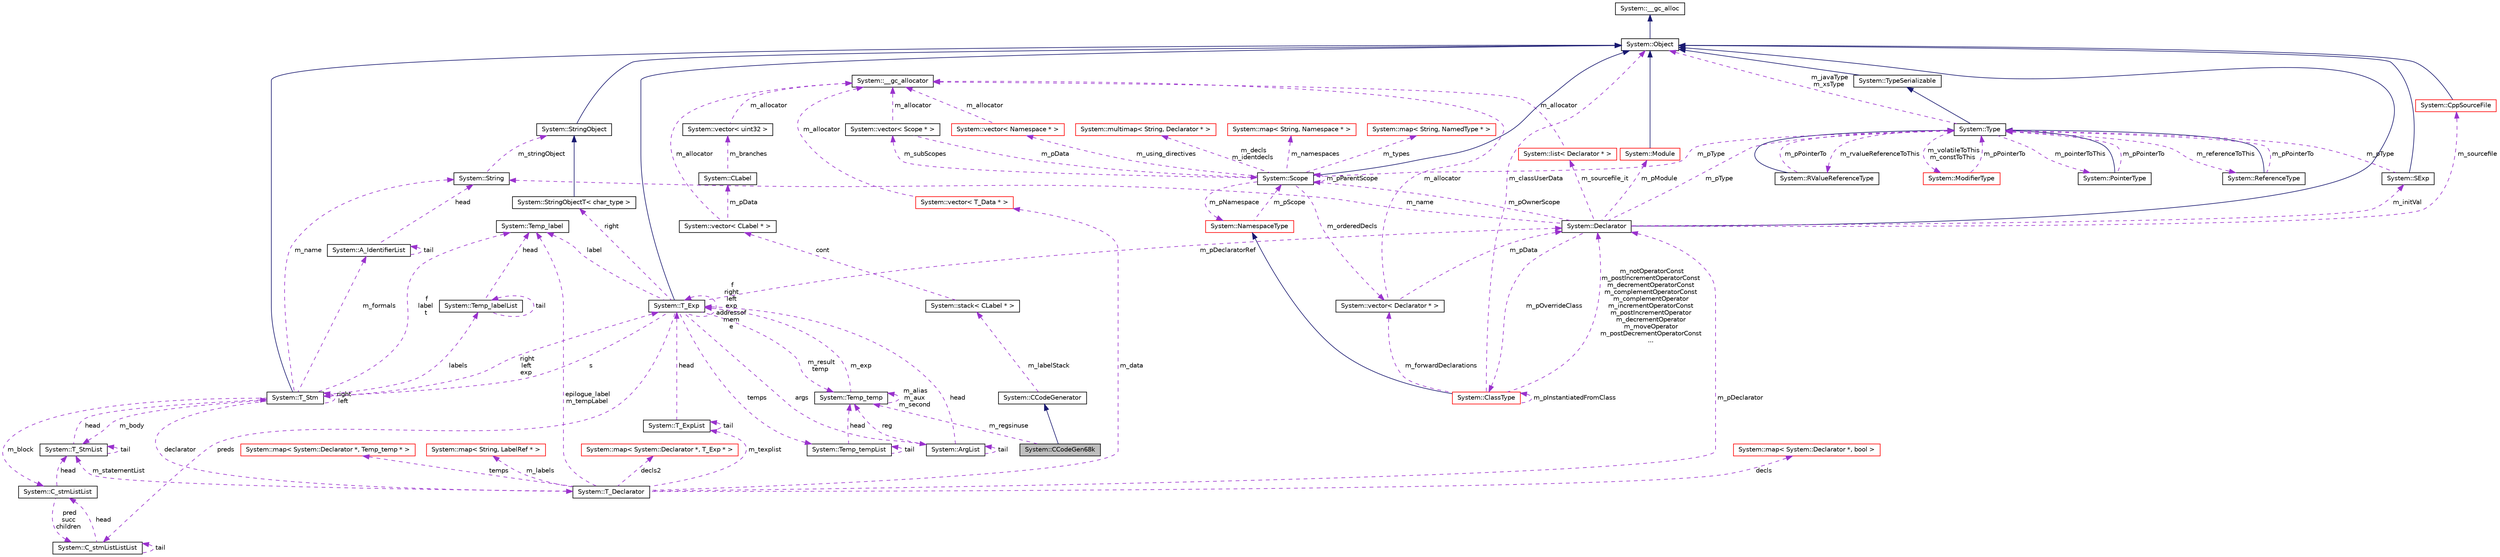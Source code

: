 digraph G
{
  edge [fontname="Helvetica",fontsize="10",labelfontname="Helvetica",labelfontsize="10"];
  node [fontname="Helvetica",fontsize="10",shape=record];
  Node1 [label="System::CCodeGen68k",height=0.2,width=0.4,color="black", fillcolor="grey75", style="filled" fontcolor="black"];
  Node2 -> Node1 [dir="back",color="midnightblue",fontsize="10",style="solid",fontname="Helvetica"];
  Node2 [label="System::CCodeGenerator",height=0.2,width=0.4,color="black", fillcolor="white", style="filled",URL="$class_system_1_1_c_code_generator.html"];
  Node3 -> Node2 [dir="back",color="darkorchid3",fontsize="10",style="dashed",label=" m_labelStack" ,fontname="Helvetica"];
  Node3 [label="System::stack\< CLabel * \>",height=0.2,width=0.4,color="black", fillcolor="white", style="filled",URL="$class_system_1_1stack.html"];
  Node4 -> Node3 [dir="back",color="darkorchid3",fontsize="10",style="dashed",label=" cont" ,fontname="Helvetica"];
  Node4 [label="System::vector\< CLabel * \>",height=0.2,width=0.4,color="black", fillcolor="white", style="filled",URL="$class_system_1_1vector.html"];
  Node5 -> Node4 [dir="back",color="darkorchid3",fontsize="10",style="dashed",label=" m_allocator" ,fontname="Helvetica"];
  Node5 [label="System::__gc_allocator",height=0.2,width=0.4,color="black", fillcolor="white", style="filled",URL="$class_system_1_1____gc__allocator.html"];
  Node6 -> Node4 [dir="back",color="darkorchid3",fontsize="10",style="dashed",label=" m_pData" ,fontname="Helvetica"];
  Node6 [label="System::CLabel",height=0.2,width=0.4,color="black", fillcolor="white", style="filled",URL="$class_system_1_1_c_label.html"];
  Node7 -> Node6 [dir="back",color="darkorchid3",fontsize="10",style="dashed",label=" m_branches" ,fontname="Helvetica"];
  Node7 [label="System::vector\< uint32 \>",height=0.2,width=0.4,color="black", fillcolor="white", style="filled",URL="$class_system_1_1vector.html"];
  Node5 -> Node7 [dir="back",color="darkorchid3",fontsize="10",style="dashed",label=" m_allocator" ,fontname="Helvetica"];
  Node8 -> Node1 [dir="back",color="darkorchid3",fontsize="10",style="dashed",label=" m_regsinuse" ,fontname="Helvetica"];
  Node8 [label="System::Temp_temp",height=0.2,width=0.4,color="black", fillcolor="white", style="filled",URL="$class_system_1_1_temp__temp.html"];
  Node8 -> Node8 [dir="back",color="darkorchid3",fontsize="10",style="dashed",label=" m_alias\nm_aux\nm_second" ,fontname="Helvetica"];
  Node9 -> Node8 [dir="back",color="darkorchid3",fontsize="10",style="dashed",label=" m_exp" ,fontname="Helvetica"];
  Node9 [label="System::T_Exp",height=0.2,width=0.4,color="black", fillcolor="white", style="filled",URL="$class_system_1_1_t___exp.html"];
  Node10 -> Node9 [dir="back",color="midnightblue",fontsize="10",style="solid",fontname="Helvetica"];
  Node10 [label="System::Object",height=0.2,width=0.4,color="black", fillcolor="white", style="filled",URL="$class_system_1_1_object.html"];
  Node11 -> Node10 [dir="back",color="midnightblue",fontsize="10",style="solid",fontname="Helvetica"];
  Node11 [label="System::__gc_alloc",height=0.2,width=0.4,color="black", fillcolor="white", style="filled",URL="$class_system_1_1____gc__alloc.html"];
  Node12 -> Node9 [dir="back",color="darkorchid3",fontsize="10",style="dashed",label=" preds" ,fontname="Helvetica"];
  Node12 [label="System::C_stmListListList",height=0.2,width=0.4,color="black", fillcolor="white", style="filled",URL="$class_system_1_1_c__stm_list_list_list.html"];
  Node12 -> Node12 [dir="back",color="darkorchid3",fontsize="10",style="dashed",label=" tail" ,fontname="Helvetica"];
  Node13 -> Node12 [dir="back",color="darkorchid3",fontsize="10",style="dashed",label=" head" ,fontname="Helvetica"];
  Node13 [label="System::C_stmListList",height=0.2,width=0.4,color="black", fillcolor="white", style="filled",URL="$class_system_1_1_c__stm_list_list.html"];
  Node12 -> Node13 [dir="back",color="darkorchid3",fontsize="10",style="dashed",label=" pred\nsucc\nchildren" ,fontname="Helvetica"];
  Node14 -> Node13 [dir="back",color="darkorchid3",fontsize="10",style="dashed",label=" head" ,fontname="Helvetica"];
  Node14 [label="System::T_StmList",height=0.2,width=0.4,color="black", fillcolor="white", style="filled",URL="$class_system_1_1_t___stm_list.html"];
  Node15 -> Node14 [dir="back",color="darkorchid3",fontsize="10",style="dashed",label=" head" ,fontname="Helvetica"];
  Node15 [label="System::T_Stm",height=0.2,width=0.4,color="black", fillcolor="white", style="filled",URL="$class_system_1_1_t___stm.html"];
  Node10 -> Node15 [dir="back",color="midnightblue",fontsize="10",style="solid",fontname="Helvetica"];
  Node15 -> Node15 [dir="back",color="darkorchid3",fontsize="10",style="dashed",label=" right\nleft" ,fontname="Helvetica"];
  Node14 -> Node15 [dir="back",color="darkorchid3",fontsize="10",style="dashed",label=" m_body" ,fontname="Helvetica"];
  Node16 -> Node15 [dir="back",color="darkorchid3",fontsize="10",style="dashed",label=" labels" ,fontname="Helvetica"];
  Node16 [label="System::Temp_labelList",height=0.2,width=0.4,color="black", fillcolor="white", style="filled",URL="$struct_system_1_1_temp__label_list.html"];
  Node16 -> Node16 [dir="back",color="darkorchid3",fontsize="10",style="dashed",label=" tail" ,fontname="Helvetica"];
  Node17 -> Node16 [dir="back",color="darkorchid3",fontsize="10",style="dashed",label=" head" ,fontname="Helvetica"];
  Node17 [label="System::Temp_label",height=0.2,width=0.4,color="black", fillcolor="white", style="filled",URL="$class_system_1_1_temp__label.html"];
  Node17 -> Node15 [dir="back",color="darkorchid3",fontsize="10",style="dashed",label=" f\nlabel\nt" ,fontname="Helvetica"];
  Node18 -> Node15 [dir="back",color="darkorchid3",fontsize="10",style="dashed",label=" declarator" ,fontname="Helvetica"];
  Node18 [label="System::T_Declarator",height=0.2,width=0.4,color="black", fillcolor="white", style="filled",URL="$class_system_1_1_t___declarator.html"];
  Node19 -> Node18 [dir="back",color="darkorchid3",fontsize="10",style="dashed",label=" decls" ,fontname="Helvetica"];
  Node19 [label="System::map\< System::Declarator *, bool \>",height=0.2,width=0.4,color="red", fillcolor="white", style="filled",URL="$class_system_1_1map.html"];
  Node20 -> Node18 [dir="back",color="darkorchid3",fontsize="10",style="dashed",label=" m_texplist" ,fontname="Helvetica"];
  Node20 [label="System::T_ExpList",height=0.2,width=0.4,color="black", fillcolor="white", style="filled",URL="$class_system_1_1_t___exp_list.html"];
  Node20 -> Node20 [dir="back",color="darkorchid3",fontsize="10",style="dashed",label=" tail" ,fontname="Helvetica"];
  Node9 -> Node20 [dir="back",color="darkorchid3",fontsize="10",style="dashed",label=" head" ,fontname="Helvetica"];
  Node14 -> Node18 [dir="back",color="darkorchid3",fontsize="10",style="dashed",label=" m_statementList" ,fontname="Helvetica"];
  Node17 -> Node18 [dir="back",color="darkorchid3",fontsize="10",style="dashed",label=" epilogue_label\nm_tempLabel" ,fontname="Helvetica"];
  Node21 -> Node18 [dir="back",color="darkorchid3",fontsize="10",style="dashed",label=" m_pDeclarator" ,fontname="Helvetica"];
  Node21 [label="System::Declarator",height=0.2,width=0.4,color="black", fillcolor="white", style="filled",URL="$class_system_1_1_declarator.html"];
  Node10 -> Node21 [dir="back",color="midnightblue",fontsize="10",style="solid",fontname="Helvetica"];
  Node22 -> Node21 [dir="back",color="darkorchid3",fontsize="10",style="dashed",label=" m_pType" ,fontname="Helvetica"];
  Node22 [label="System::Type",height=0.2,width=0.4,color="black", fillcolor="white", style="filled",URL="$class_system_1_1_type.html"];
  Node23 -> Node22 [dir="back",color="midnightblue",fontsize="10",style="solid",fontname="Helvetica"];
  Node23 [label="System::TypeSerializable",height=0.2,width=0.4,color="black", fillcolor="white", style="filled",URL="$class_system_1_1_type_serializable.html"];
  Node10 -> Node23 [dir="back",color="midnightblue",fontsize="10",style="solid",fontname="Helvetica"];
  Node24 -> Node22 [dir="back",color="darkorchid3",fontsize="10",style="dashed",label=" m_pointerToThis" ,fontname="Helvetica"];
  Node24 [label="System::PointerType",height=0.2,width=0.4,color="black", fillcolor="white", style="filled",URL="$class_system_1_1_pointer_type.html"];
  Node22 -> Node24 [dir="back",color="midnightblue",fontsize="10",style="solid",fontname="Helvetica"];
  Node22 -> Node24 [dir="back",color="darkorchid3",fontsize="10",style="dashed",label=" m_pPointerTo" ,fontname="Helvetica"];
  Node25 -> Node22 [dir="back",color="darkorchid3",fontsize="10",style="dashed",label=" m_referenceToThis" ,fontname="Helvetica"];
  Node25 [label="System::ReferenceType",height=0.2,width=0.4,color="black", fillcolor="white", style="filled",URL="$class_system_1_1_reference_type.html"];
  Node22 -> Node25 [dir="back",color="midnightblue",fontsize="10",style="solid",fontname="Helvetica"];
  Node22 -> Node25 [dir="back",color="darkorchid3",fontsize="10",style="dashed",label=" m_pPointerTo" ,fontname="Helvetica"];
  Node26 -> Node22 [dir="back",color="darkorchid3",fontsize="10",style="dashed",label=" m_rvalueReferenceToThis" ,fontname="Helvetica"];
  Node26 [label="System::RValueReferenceType",height=0.2,width=0.4,color="black", fillcolor="white", style="filled",URL="$class_system_1_1_r_value_reference_type.html"];
  Node22 -> Node26 [dir="back",color="midnightblue",fontsize="10",style="solid",fontname="Helvetica"];
  Node22 -> Node26 [dir="back",color="darkorchid3",fontsize="10",style="dashed",label=" m_pPointerTo" ,fontname="Helvetica"];
  Node27 -> Node22 [dir="back",color="darkorchid3",fontsize="10",style="dashed",label=" m_volatileToThis\nm_constToThis" ,fontname="Helvetica"];
  Node27 [label="System::ModifierType",height=0.2,width=0.4,color="red", fillcolor="white", style="filled",URL="$class_system_1_1_modifier_type.html"];
  Node22 -> Node27 [dir="back",color="darkorchid3",fontsize="10",style="dashed",label=" m_pPointerTo" ,fontname="Helvetica"];
  Node10 -> Node22 [dir="back",color="darkorchid3",fontsize="10",style="dashed",label=" m_javaType\nm_xsType" ,fontname="Helvetica"];
  Node28 -> Node21 [dir="back",color="darkorchid3",fontsize="10",style="dashed",label=" m_pOwnerScope" ,fontname="Helvetica"];
  Node28 [label="System::Scope",height=0.2,width=0.4,color="black", fillcolor="white", style="filled",URL="$class_system_1_1_scope.html"];
  Node10 -> Node28 [dir="back",color="midnightblue",fontsize="10",style="solid",fontname="Helvetica"];
  Node22 -> Node28 [dir="back",color="darkorchid3",fontsize="10",style="dashed",label=" m_pType" ,fontname="Helvetica"];
  Node29 -> Node28 [dir="back",color="darkorchid3",fontsize="10",style="dashed",label=" m_subScopes" ,fontname="Helvetica"];
  Node29 [label="System::vector\< Scope * \>",height=0.2,width=0.4,color="black", fillcolor="white", style="filled",URL="$class_system_1_1vector.html"];
  Node28 -> Node29 [dir="back",color="darkorchid3",fontsize="10",style="dashed",label=" m_pData" ,fontname="Helvetica"];
  Node5 -> Node29 [dir="back",color="darkorchid3",fontsize="10",style="dashed",label=" m_allocator" ,fontname="Helvetica"];
  Node28 -> Node28 [dir="back",color="darkorchid3",fontsize="10",style="dashed",label=" m_pParentScope" ,fontname="Helvetica"];
  Node30 -> Node28 [dir="back",color="darkorchid3",fontsize="10",style="dashed",label=" m_decls\nm_identdecls" ,fontname="Helvetica"];
  Node30 [label="System::multimap\< String, Declarator * \>",height=0.2,width=0.4,color="red", fillcolor="white", style="filled",URL="$class_system_1_1multimap.html"];
  Node31 -> Node28 [dir="back",color="darkorchid3",fontsize="10",style="dashed",label=" m_pNamespace" ,fontname="Helvetica"];
  Node31 [label="System::NamespaceType",height=0.2,width=0.4,color="red", fillcolor="white", style="filled",URL="$class_system_1_1_namespace_type.html"];
  Node28 -> Node31 [dir="back",color="darkorchid3",fontsize="10",style="dashed",label=" m_pScope" ,fontname="Helvetica"];
  Node32 -> Node28 [dir="back",color="darkorchid3",fontsize="10",style="dashed",label=" m_namespaces" ,fontname="Helvetica"];
  Node32 [label="System::map\< String, Namespace * \>",height=0.2,width=0.4,color="red", fillcolor="white", style="filled",URL="$class_system_1_1map.html"];
  Node33 -> Node28 [dir="back",color="darkorchid3",fontsize="10",style="dashed",label=" m_using_directives" ,fontname="Helvetica"];
  Node33 [label="System::vector\< Namespace * \>",height=0.2,width=0.4,color="red", fillcolor="white", style="filled",URL="$class_system_1_1vector.html"];
  Node5 -> Node33 [dir="back",color="darkorchid3",fontsize="10",style="dashed",label=" m_allocator" ,fontname="Helvetica"];
  Node34 -> Node28 [dir="back",color="darkorchid3",fontsize="10",style="dashed",label=" m_orderedDecls" ,fontname="Helvetica"];
  Node34 [label="System::vector\< Declarator * \>",height=0.2,width=0.4,color="black", fillcolor="white", style="filled",URL="$class_system_1_1vector.html"];
  Node5 -> Node34 [dir="back",color="darkorchid3",fontsize="10",style="dashed",label=" m_allocator" ,fontname="Helvetica"];
  Node21 -> Node34 [dir="back",color="darkorchid3",fontsize="10",style="dashed",label=" m_pData" ,fontname="Helvetica"];
  Node35 -> Node28 [dir="back",color="darkorchid3",fontsize="10",style="dashed",label=" m_types" ,fontname="Helvetica"];
  Node35 [label="System::map\< String, NamedType * \>",height=0.2,width=0.4,color="red", fillcolor="white", style="filled",URL="$class_system_1_1map.html"];
  Node36 -> Node21 [dir="back",color="darkorchid3",fontsize="10",style="dashed",label=" m_initVal" ,fontname="Helvetica"];
  Node36 [label="System::SExp",height=0.2,width=0.4,color="black", fillcolor="white", style="filled",URL="$class_system_1_1_s_exp.html"];
  Node10 -> Node36 [dir="back",color="midnightblue",fontsize="10",style="solid",fontname="Helvetica"];
  Node22 -> Node36 [dir="back",color="darkorchid3",fontsize="10",style="dashed",label=" m_pType" ,fontname="Helvetica"];
  Node37 -> Node21 [dir="back",color="darkorchid3",fontsize="10",style="dashed",label=" m_sourcefile" ,fontname="Helvetica"];
  Node37 [label="System::CppSourceFile",height=0.2,width=0.4,color="red", fillcolor="white", style="filled",URL="$class_system_1_1_cpp_source_file.html"];
  Node10 -> Node37 [dir="back",color="midnightblue",fontsize="10",style="solid",fontname="Helvetica"];
  Node38 -> Node21 [dir="back",color="darkorchid3",fontsize="10",style="dashed",label=" m_pOverrideClass" ,fontname="Helvetica"];
  Node38 [label="System::ClassType",height=0.2,width=0.4,color="red", fillcolor="white", style="filled",URL="$class_system_1_1_class_type.html"];
  Node31 -> Node38 [dir="back",color="midnightblue",fontsize="10",style="solid",fontname="Helvetica"];
  Node21 -> Node38 [dir="back",color="darkorchid3",fontsize="10",style="dashed",label=" m_notOperatorConst\nm_postIncrementOperatorConst\nm_decrementOperatorConst\nm_complementOperatorConst\nm_complementOperator\nm_incrementOperatorConst\nm_postIncrementOperator\nm_decrementOperator\nm_moveOperator\nm_postDecrementOperatorConst\n..." ,fontname="Helvetica"];
  Node38 -> Node38 [dir="back",color="darkorchid3",fontsize="10",style="dashed",label=" m_pInstantiatedFromClass" ,fontname="Helvetica"];
  Node10 -> Node38 [dir="back",color="darkorchid3",fontsize="10",style="dashed",label=" m_classUserData" ,fontname="Helvetica"];
  Node34 -> Node38 [dir="back",color="darkorchid3",fontsize="10",style="dashed",label=" m_forwardDeclarations" ,fontname="Helvetica"];
  Node39 -> Node21 [dir="back",color="darkorchid3",fontsize="10",style="dashed",label=" m_name" ,fontname="Helvetica"];
  Node39 [label="System::String",height=0.2,width=0.4,color="black", fillcolor="white", style="filled",URL="$class_system_1_1_string.html"];
  Node40 -> Node39 [dir="back",color="darkorchid3",fontsize="10",style="dashed",label=" m_stringObject" ,fontname="Helvetica"];
  Node40 [label="System::StringObject",height=0.2,width=0.4,color="black", fillcolor="white", style="filled",URL="$class_system_1_1_string_object.html"];
  Node10 -> Node40 [dir="back",color="midnightblue",fontsize="10",style="solid",fontname="Helvetica"];
  Node41 -> Node21 [dir="back",color="darkorchid3",fontsize="10",style="dashed",label=" m_pModule" ,fontname="Helvetica"];
  Node41 [label="System::Module",height=0.2,width=0.4,color="red", fillcolor="white", style="filled",URL="$class_system_1_1_module.html"];
  Node10 -> Node41 [dir="back",color="midnightblue",fontsize="10",style="solid",fontname="Helvetica"];
  Node42 -> Node21 [dir="back",color="darkorchid3",fontsize="10",style="dashed",label=" m_sourcefile_it" ,fontname="Helvetica"];
  Node42 [label="System::list\< Declarator * \>",height=0.2,width=0.4,color="red", fillcolor="white", style="filled",URL="$class_system_1_1list.html"];
  Node5 -> Node42 [dir="back",color="darkorchid3",fontsize="10",style="dashed",label=" m_allocator" ,fontname="Helvetica"];
  Node43 -> Node18 [dir="back",color="darkorchid3",fontsize="10",style="dashed",label=" temps" ,fontname="Helvetica"];
  Node43 [label="System::map\< System::Declarator *, Temp_temp * \>",height=0.2,width=0.4,color="red", fillcolor="white", style="filled",URL="$class_system_1_1map.html"];
  Node44 -> Node18 [dir="back",color="darkorchid3",fontsize="10",style="dashed",label=" m_data" ,fontname="Helvetica"];
  Node44 [label="System::vector\< T_Data * \>",height=0.2,width=0.4,color="red", fillcolor="white", style="filled",URL="$class_system_1_1vector.html"];
  Node5 -> Node44 [dir="back",color="darkorchid3",fontsize="10",style="dashed",label=" m_allocator" ,fontname="Helvetica"];
  Node45 -> Node18 [dir="back",color="darkorchid3",fontsize="10",style="dashed",label=" m_labels" ,fontname="Helvetica"];
  Node45 [label="System::map\< String, LabelRef * \>",height=0.2,width=0.4,color="red", fillcolor="white", style="filled",URL="$class_system_1_1map.html"];
  Node46 -> Node18 [dir="back",color="darkorchid3",fontsize="10",style="dashed",label=" decls2" ,fontname="Helvetica"];
  Node46 [label="System::map\< System::Declarator *, T_Exp * \>",height=0.2,width=0.4,color="red", fillcolor="white", style="filled",URL="$class_system_1_1map.html"];
  Node9 -> Node15 [dir="back",color="darkorchid3",fontsize="10",style="dashed",label=" right\nleft\nexp" ,fontname="Helvetica"];
  Node47 -> Node15 [dir="back",color="darkorchid3",fontsize="10",style="dashed",label=" m_formals" ,fontname="Helvetica"];
  Node47 [label="System::A_IdentifierList",height=0.2,width=0.4,color="black", fillcolor="white", style="filled",URL="$class_system_1_1_a___identifier_list.html"];
  Node47 -> Node47 [dir="back",color="darkorchid3",fontsize="10",style="dashed",label=" tail" ,fontname="Helvetica"];
  Node39 -> Node47 [dir="back",color="darkorchid3",fontsize="10",style="dashed",label=" head" ,fontname="Helvetica"];
  Node39 -> Node15 [dir="back",color="darkorchid3",fontsize="10",style="dashed",label=" m_name" ,fontname="Helvetica"];
  Node13 -> Node15 [dir="back",color="darkorchid3",fontsize="10",style="dashed",label=" m_block" ,fontname="Helvetica"];
  Node14 -> Node14 [dir="back",color="darkorchid3",fontsize="10",style="dashed",label=" tail" ,fontname="Helvetica"];
  Node15 -> Node9 [dir="back",color="darkorchid3",fontsize="10",style="dashed",label=" s" ,fontname="Helvetica"];
  Node48 -> Node9 [dir="back",color="darkorchid3",fontsize="10",style="dashed",label=" temps" ,fontname="Helvetica"];
  Node48 [label="System::Temp_tempList",height=0.2,width=0.4,color="black", fillcolor="white", style="filled",URL="$class_system_1_1_temp__temp_list.html"];
  Node48 -> Node48 [dir="back",color="darkorchid3",fontsize="10",style="dashed",label=" tail" ,fontname="Helvetica"];
  Node8 -> Node48 [dir="back",color="darkorchid3",fontsize="10",style="dashed",label=" head" ,fontname="Helvetica"];
  Node17 -> Node9 [dir="back",color="darkorchid3",fontsize="10",style="dashed",label=" label" ,fontname="Helvetica"];
  Node21 -> Node9 [dir="back",color="darkorchid3",fontsize="10",style="dashed",label=" m_pDeclaratorRef" ,fontname="Helvetica"];
  Node49 -> Node9 [dir="back",color="darkorchid3",fontsize="10",style="dashed",label=" args" ,fontname="Helvetica"];
  Node49 [label="System::ArgList",height=0.2,width=0.4,color="black", fillcolor="white", style="filled",URL="$class_system_1_1_arg_list.html"];
  Node49 -> Node49 [dir="back",color="darkorchid3",fontsize="10",style="dashed",label=" tail" ,fontname="Helvetica"];
  Node8 -> Node49 [dir="back",color="darkorchid3",fontsize="10",style="dashed",label=" reg" ,fontname="Helvetica"];
  Node9 -> Node49 [dir="back",color="darkorchid3",fontsize="10",style="dashed",label=" head" ,fontname="Helvetica"];
  Node8 -> Node9 [dir="back",color="darkorchid3",fontsize="10",style="dashed",label=" m_result\ntemp" ,fontname="Helvetica"];
  Node9 -> Node9 [dir="back",color="darkorchid3",fontsize="10",style="dashed",label=" f\nright\nleft\nexp\naddressof\nmem\ne" ,fontname="Helvetica"];
  Node50 -> Node9 [dir="back",color="darkorchid3",fontsize="10",style="dashed",label=" right" ,fontname="Helvetica"];
  Node50 [label="System::StringObjectT\< char_type \>",height=0.2,width=0.4,color="black", fillcolor="white", style="filled",URL="$class_system_1_1_string_object_t.html"];
  Node40 -> Node50 [dir="back",color="midnightblue",fontsize="10",style="solid",fontname="Helvetica"];
}
